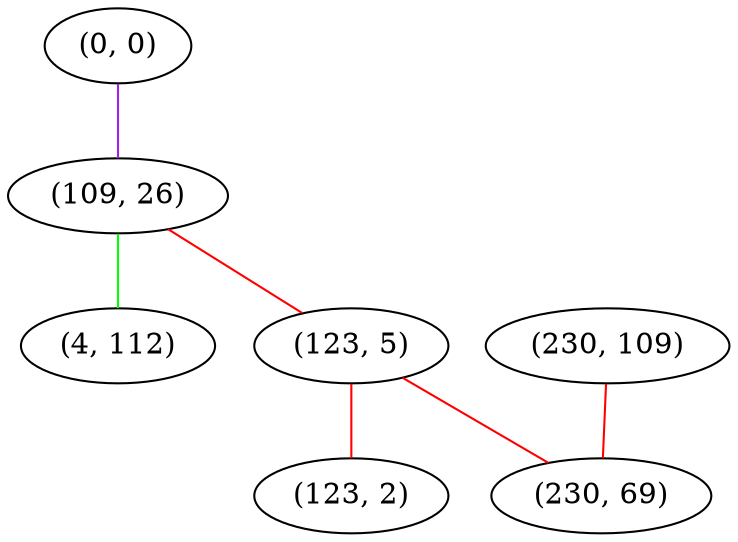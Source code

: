 graph "" {
"(0, 0)";
"(109, 26)";
"(4, 112)";
"(230, 109)";
"(123, 5)";
"(123, 2)";
"(230, 69)";
"(0, 0)" -- "(109, 26)"  [color=purple, key=0, weight=4];
"(109, 26)" -- "(123, 5)"  [color=red, key=0, weight=1];
"(109, 26)" -- "(4, 112)"  [color=green, key=0, weight=2];
"(230, 109)" -- "(230, 69)"  [color=red, key=0, weight=1];
"(123, 5)" -- "(123, 2)"  [color=red, key=0, weight=1];
"(123, 5)" -- "(230, 69)"  [color=red, key=0, weight=1];
}

